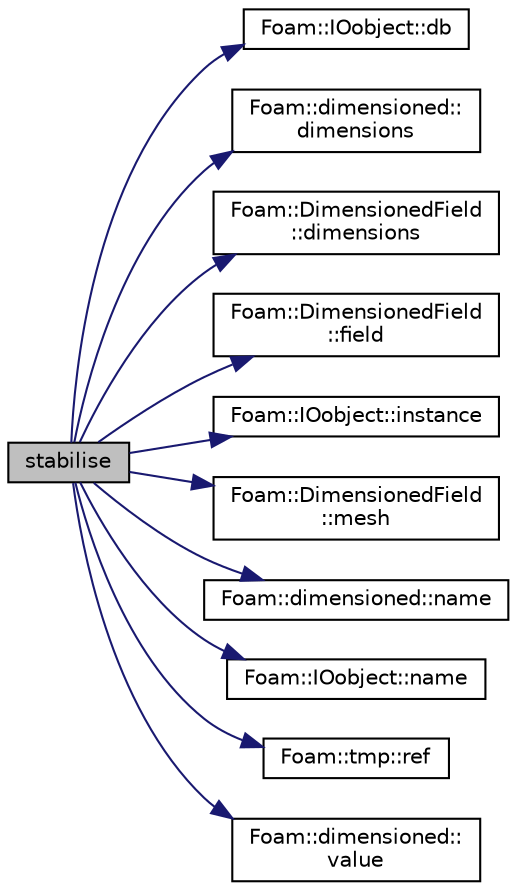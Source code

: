 digraph "stabilise"
{
  bgcolor="transparent";
  edge [fontname="Helvetica",fontsize="10",labelfontname="Helvetica",labelfontsize="10"];
  node [fontname="Helvetica",fontsize="10",shape=record];
  rankdir="LR";
  Node64721 [label="stabilise",height=0.2,width=0.4,color="black", fillcolor="grey75", style="filled", fontcolor="black"];
  Node64721 -> Node64722 [color="midnightblue",fontsize="10",style="solid",fontname="Helvetica"];
  Node64722 [label="Foam::IOobject::db",height=0.2,width=0.4,color="black",URL="$a27249.html#a65cc75d9f80b1df5c3184fb2274a97f1",tooltip="Return the local objectRegistry. "];
  Node64721 -> Node64723 [color="midnightblue",fontsize="10",style="solid",fontname="Helvetica"];
  Node64723 [label="Foam::dimensioned::\ldimensions",height=0.2,width=0.4,color="black",URL="$a27473.html#a512673c2674ca2d38885f1bb5f6994fb",tooltip="Return const reference to dimensions. "];
  Node64721 -> Node64724 [color="midnightblue",fontsize="10",style="solid",fontname="Helvetica"];
  Node64724 [label="Foam::DimensionedField\l::dimensions",height=0.2,width=0.4,color="black",URL="$a27497.html#a512673c2674ca2d38885f1bb5f6994fb",tooltip="Return dimensions. "];
  Node64721 -> Node64725 [color="midnightblue",fontsize="10",style="solid",fontname="Helvetica"];
  Node64725 [label="Foam::DimensionedField\l::field",height=0.2,width=0.4,color="black",URL="$a27497.html#ac2dbc74fd80315697e3bfbe57956ad89"];
  Node64721 -> Node64726 [color="midnightblue",fontsize="10",style="solid",fontname="Helvetica"];
  Node64726 [label="Foam::IOobject::instance",height=0.2,width=0.4,color="black",URL="$a27249.html#acac6de003b420b848571b5064e50ed89"];
  Node64721 -> Node64727 [color="midnightblue",fontsize="10",style="solid",fontname="Helvetica"];
  Node64727 [label="Foam::DimensionedField\l::mesh",height=0.2,width=0.4,color="black",URL="$a27497.html#a8f1110830348a1448a14ab5e3cf47e3b",tooltip="Return mesh. "];
  Node64721 -> Node64728 [color="midnightblue",fontsize="10",style="solid",fontname="Helvetica"];
  Node64728 [label="Foam::dimensioned::name",height=0.2,width=0.4,color="black",URL="$a27473.html#ade4113569ef0db70665fded275a5e38e",tooltip="Return const reference to name. "];
  Node64721 -> Node64729 [color="midnightblue",fontsize="10",style="solid",fontname="Helvetica"];
  Node64729 [label="Foam::IOobject::name",height=0.2,width=0.4,color="black",URL="$a27249.html#acc80e00a8ac919288fb55bd14cc88bf6",tooltip="Return name. "];
  Node64721 -> Node64730 [color="midnightblue",fontsize="10",style="solid",fontname="Helvetica"];
  Node64730 [label="Foam::tmp::ref",height=0.2,width=0.4,color="black",URL="$a27077.html#aeaf81e641282874cef07f5b808efc83b",tooltip="Return non-const reference or generate a fatal error. "];
  Node64721 -> Node64731 [color="midnightblue",fontsize="10",style="solid",fontname="Helvetica"];
  Node64731 [label="Foam::dimensioned::\lvalue",height=0.2,width=0.4,color="black",URL="$a27473.html#a7948200a26c85fc3a83ffa510a91d668",tooltip="Return const reference to value. "];
}
